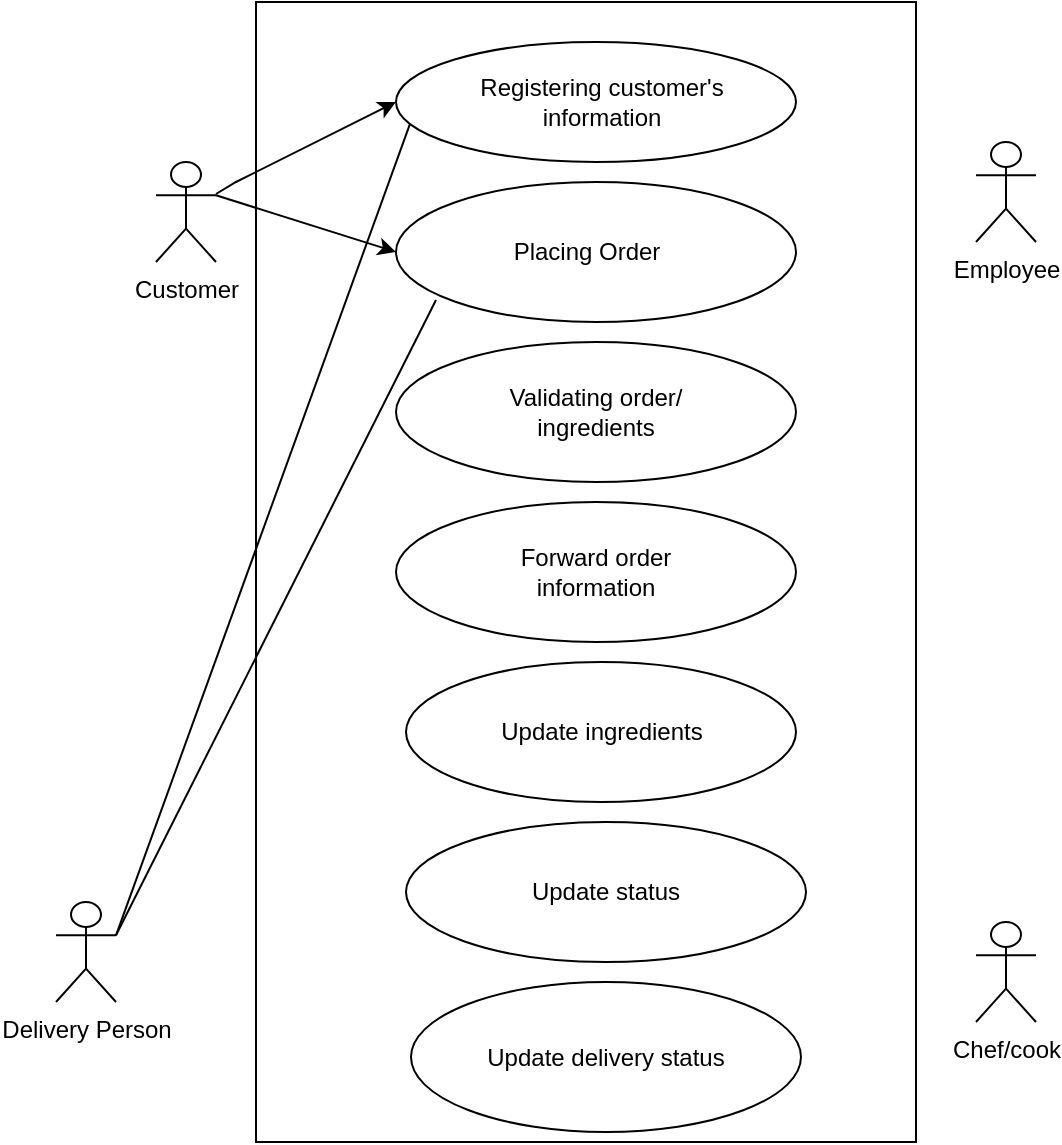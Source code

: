 <mxfile version="22.1.5" type="github">
  <diagram name="Page-1" id="DCHUQV6rFOjUHuJXN2I2">
    <mxGraphModel dx="548" dy="697" grid="1" gridSize="10" guides="1" tooltips="1" connect="1" arrows="1" fold="1" page="1" pageScale="1" pageWidth="850" pageHeight="1100" math="0" shadow="0">
      <root>
        <mxCell id="0" />
        <mxCell id="1" parent="0" />
        <mxCell id="m7vscuqfSZgoXUheYu94-2" value="" style="rounded=0;whiteSpace=wrap;html=1;direction=south;" vertex="1" parent="1">
          <mxGeometry x="130" y="40" width="330" height="570" as="geometry" />
        </mxCell>
        <mxCell id="m7vscuqfSZgoXUheYu94-3" value="Customer" style="shape=umlActor;verticalLabelPosition=bottom;verticalAlign=top;html=1;outlineConnect=0;" vertex="1" parent="1">
          <mxGeometry x="80" y="120" width="30" height="50" as="geometry" />
        </mxCell>
        <mxCell id="m7vscuqfSZgoXUheYu94-5" value="Employee" style="shape=umlActor;verticalLabelPosition=bottom;verticalAlign=top;html=1;outlineConnect=0;" vertex="1" parent="1">
          <mxGeometry x="490" y="110" width="30" height="50" as="geometry" />
        </mxCell>
        <mxCell id="m7vscuqfSZgoXUheYu94-6" value="Chef/cook" style="shape=umlActor;verticalLabelPosition=bottom;verticalAlign=top;html=1;outlineConnect=0;" vertex="1" parent="1">
          <mxGeometry x="490" y="500" width="30" height="50" as="geometry" />
        </mxCell>
        <mxCell id="m7vscuqfSZgoXUheYu94-10" value="" style="ellipse;whiteSpace=wrap;html=1;" vertex="1" parent="1">
          <mxGeometry x="200" y="60" width="200" height="60" as="geometry" />
        </mxCell>
        <mxCell id="m7vscuqfSZgoXUheYu94-14" value="" style="ellipse;whiteSpace=wrap;html=1;" vertex="1" parent="1">
          <mxGeometry x="200" y="130" width="200" height="70" as="geometry" />
        </mxCell>
        <mxCell id="m7vscuqfSZgoXUheYu94-16" value="" style="ellipse;whiteSpace=wrap;html=1;" vertex="1" parent="1">
          <mxGeometry x="200" y="210" width="200" height="70" as="geometry" />
        </mxCell>
        <mxCell id="m7vscuqfSZgoXUheYu94-18" value="" style="ellipse;whiteSpace=wrap;html=1;" vertex="1" parent="1">
          <mxGeometry x="200" y="290" width="200" height="70" as="geometry" />
        </mxCell>
        <mxCell id="m7vscuqfSZgoXUheYu94-19" value="" style="ellipse;whiteSpace=wrap;html=1;" vertex="1" parent="1">
          <mxGeometry x="205" y="370" width="195" height="70" as="geometry" />
        </mxCell>
        <mxCell id="m7vscuqfSZgoXUheYu94-20" value="" style="ellipse;whiteSpace=wrap;html=1;" vertex="1" parent="1">
          <mxGeometry x="205" y="450" width="200" height="70" as="geometry" />
        </mxCell>
        <mxCell id="m7vscuqfSZgoXUheYu94-21" value="" style="ellipse;whiteSpace=wrap;html=1;" vertex="1" parent="1">
          <mxGeometry x="207.5" y="530" width="195" height="75" as="geometry" />
        </mxCell>
        <mxCell id="m7vscuqfSZgoXUheYu94-24" value="Registering customer&#39;s information" style="text;strokeColor=none;align=center;fillColor=none;html=1;verticalAlign=middle;whiteSpace=wrap;rounded=0;" vertex="1" parent="1">
          <mxGeometry x="232.5" y="75" width="140" height="30" as="geometry" />
        </mxCell>
        <mxCell id="m7vscuqfSZgoXUheYu94-26" value="Placing Order" style="text;html=1;align=center;verticalAlign=middle;resizable=0;points=[];autosize=1;strokeColor=none;fillColor=none;" vertex="1" parent="1">
          <mxGeometry x="245" y="150" width="100" height="30" as="geometry" />
        </mxCell>
        <mxCell id="m7vscuqfSZgoXUheYu94-27" value="Validating order/ ingredients" style="text;strokeColor=none;align=center;fillColor=none;html=1;verticalAlign=middle;whiteSpace=wrap;rounded=0;" vertex="1" parent="1">
          <mxGeometry x="231.25" y="225" width="137.5" height="40" as="geometry" />
        </mxCell>
        <mxCell id="m7vscuqfSZgoXUheYu94-28" value="Forward order information" style="text;strokeColor=none;align=center;fillColor=none;html=1;verticalAlign=middle;whiteSpace=wrap;rounded=0;" vertex="1" parent="1">
          <mxGeometry x="230" y="310" width="140" height="30" as="geometry" />
        </mxCell>
        <mxCell id="m7vscuqfSZgoXUheYu94-29" value="Update ingredients" style="text;strokeColor=none;align=center;fillColor=none;html=1;verticalAlign=middle;whiteSpace=wrap;rounded=0;" vertex="1" parent="1">
          <mxGeometry x="242.5" y="390" width="120" height="30" as="geometry" />
        </mxCell>
        <mxCell id="m7vscuqfSZgoXUheYu94-30" value="Update status" style="text;strokeColor=none;align=center;fillColor=none;html=1;verticalAlign=middle;whiteSpace=wrap;rounded=0;" vertex="1" parent="1">
          <mxGeometry x="235" y="470" width="140" height="30" as="geometry" />
        </mxCell>
        <mxCell id="m7vscuqfSZgoXUheYu94-31" value="Update delivery status" style="text;strokeColor=none;align=center;fillColor=none;html=1;verticalAlign=middle;whiteSpace=wrap;rounded=0;" vertex="1" parent="1">
          <mxGeometry x="230" y="552.5" width="150" height="30" as="geometry" />
        </mxCell>
        <mxCell id="m7vscuqfSZgoXUheYu94-35" value="" style="endArrow=classic;html=1;rounded=0;entryX=0;entryY=0.5;entryDx=0;entryDy=0;" edge="1" parent="1" source="m7vscuqfSZgoXUheYu94-3" target="m7vscuqfSZgoXUheYu94-10">
          <mxGeometry width="50" height="50" relative="1" as="geometry">
            <mxPoint x="110" y="140" as="sourcePoint" />
            <mxPoint x="160" y="90" as="targetPoint" />
            <Array as="points">
              <mxPoint x="120" y="130" />
            </Array>
          </mxGeometry>
        </mxCell>
        <mxCell id="m7vscuqfSZgoXUheYu94-36" value="" style="endArrow=classic;html=1;rounded=0;entryX=0;entryY=0.5;entryDx=0;entryDy=0;exitX=1;exitY=0.333;exitDx=0;exitDy=0;exitPerimeter=0;" edge="1" parent="1" source="m7vscuqfSZgoXUheYu94-3" target="m7vscuqfSZgoXUheYu94-14">
          <mxGeometry width="50" height="50" relative="1" as="geometry">
            <mxPoint x="110" y="140" as="sourcePoint" />
            <mxPoint x="160" y="90" as="targetPoint" />
          </mxGeometry>
        </mxCell>
        <mxCell id="m7vscuqfSZgoXUheYu94-38" value="" style="endArrow=none;html=1;rounded=0;entryX=0.035;entryY=0.683;entryDx=0;entryDy=0;entryPerimeter=0;exitX=1;exitY=0.333;exitDx=0;exitDy=0;exitPerimeter=0;" edge="1" parent="1" source="m7vscuqfSZgoXUheYu94-41" target="m7vscuqfSZgoXUheYu94-10">
          <mxGeometry width="50" height="50" relative="1" as="geometry">
            <mxPoint x="110" y="516.667" as="sourcePoint" />
            <mxPoint x="160" y="470" as="targetPoint" />
          </mxGeometry>
        </mxCell>
        <mxCell id="m7vscuqfSZgoXUheYu94-41" value="Delivery Person" style="shape=umlActor;verticalLabelPosition=bottom;verticalAlign=top;html=1;outlineConnect=0;" vertex="1" parent="1">
          <mxGeometry x="30" y="490" width="30" height="50" as="geometry" />
        </mxCell>
        <mxCell id="m7vscuqfSZgoXUheYu94-42" value="" style="endArrow=none;html=1;rounded=0;entryX=0.1;entryY=0.843;entryDx=0;entryDy=0;entryPerimeter=0;exitX=1;exitY=0.333;exitDx=0;exitDy=0;exitPerimeter=0;" edge="1" parent="1" source="m7vscuqfSZgoXUheYu94-41" target="m7vscuqfSZgoXUheYu94-14">
          <mxGeometry width="50" height="50" relative="1" as="geometry">
            <mxPoint x="60" y="510" as="sourcePoint" />
            <mxPoint x="110" y="460" as="targetPoint" />
          </mxGeometry>
        </mxCell>
      </root>
    </mxGraphModel>
  </diagram>
</mxfile>
